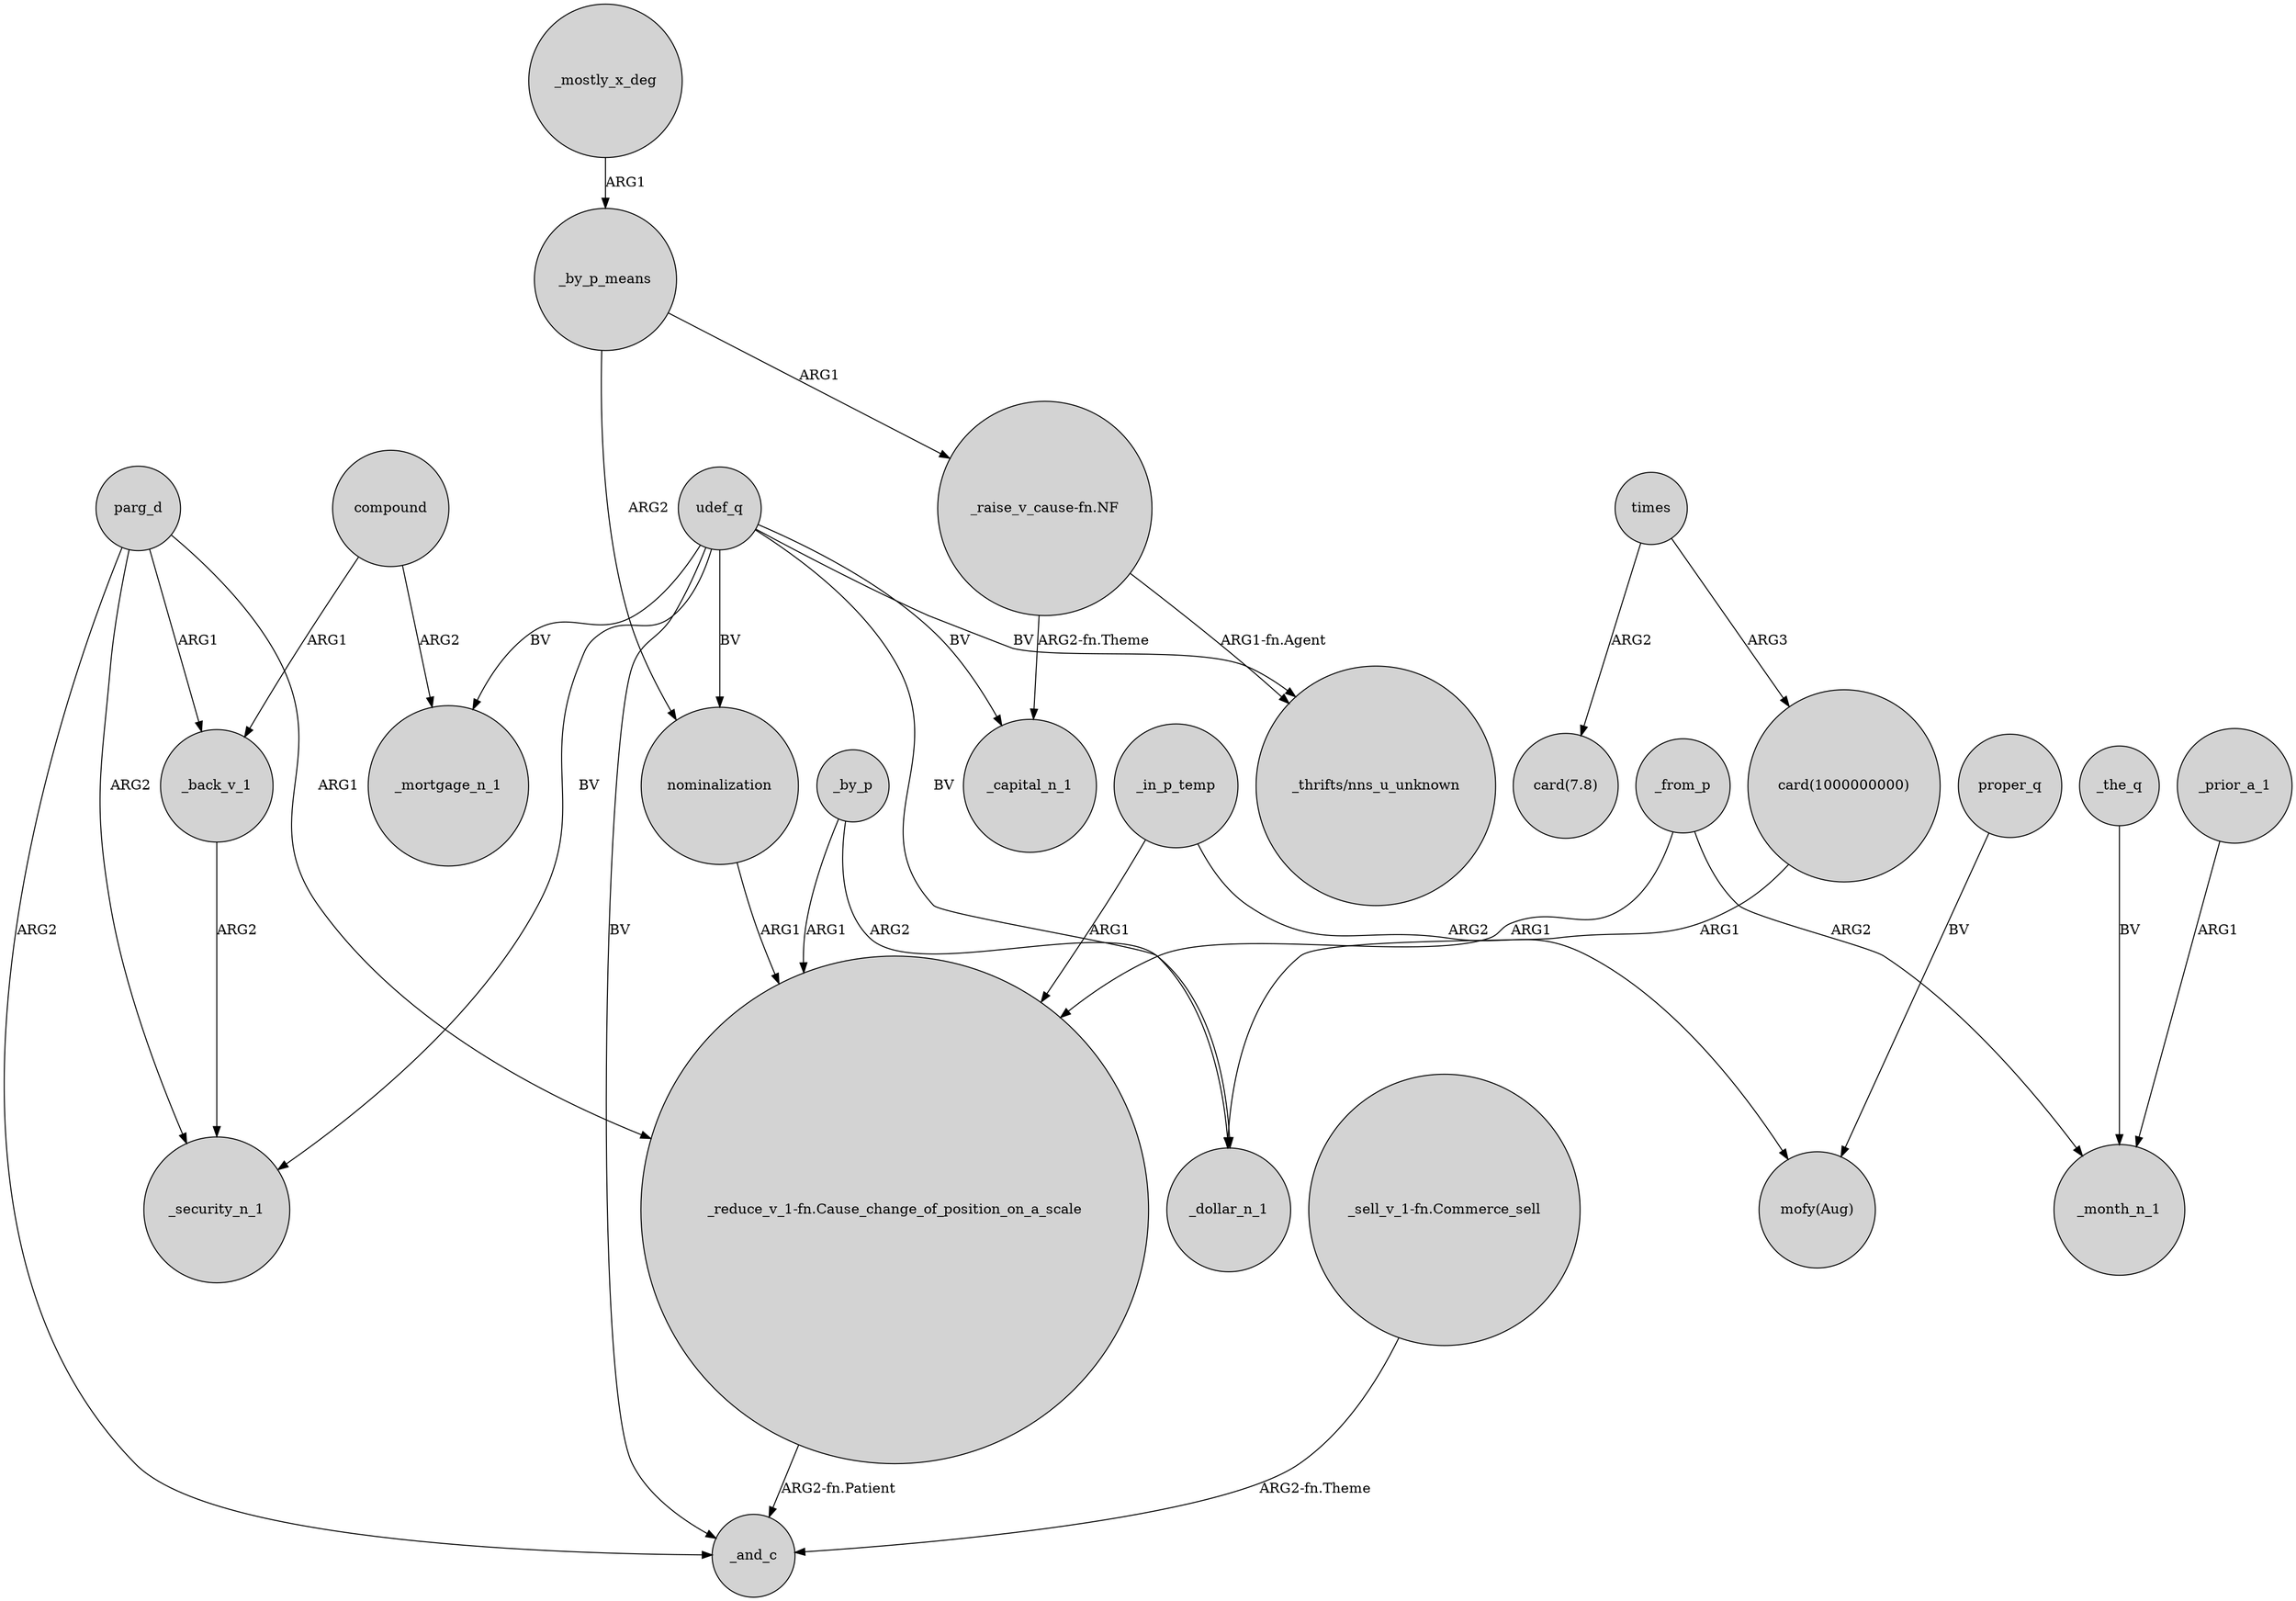digraph {
	node [shape=circle style=filled]
	_by_p -> "_reduce_v_1-fn.Cause_change_of_position_on_a_scale" [label=ARG1]
	_by_p_means -> nominalization [label=ARG2]
	udef_q -> _mortgage_n_1 [label=BV]
	udef_q -> "_thrifts/nns_u_unknown" [label=BV]
	"_raise_v_cause-fn.NF" -> _capital_n_1 [label="ARG2-fn.Theme"]
	compound -> _back_v_1 [label=ARG1]
	compound -> _mortgage_n_1 [label=ARG2]
	times -> "card(7.8)" [label=ARG2]
	_mostly_x_deg -> _by_p_means [label=ARG1]
	parg_d -> _security_n_1 [label=ARG2]
	nominalization -> "_reduce_v_1-fn.Cause_change_of_position_on_a_scale" [label=ARG1]
	parg_d -> _and_c [label=ARG2]
	_in_p_temp -> "_reduce_v_1-fn.Cause_change_of_position_on_a_scale" [label=ARG1]
	times -> "card(1000000000)" [label=ARG3]
	_the_q -> _month_n_1 [label=BV]
	_by_p_means -> "_raise_v_cause-fn.NF" [label=ARG1]
	_by_p -> _dollar_n_1 [label=ARG2]
	_in_p_temp -> "mofy(Aug)" [label=ARG2]
	_prior_a_1 -> _month_n_1 [label=ARG1]
	_from_p -> "_reduce_v_1-fn.Cause_change_of_position_on_a_scale" [label=ARG1]
	"_sell_v_1-fn.Commerce_sell" -> _and_c [label="ARG2-fn.Theme"]
	"_reduce_v_1-fn.Cause_change_of_position_on_a_scale" -> _and_c [label="ARG2-fn.Patient"]
	"_raise_v_cause-fn.NF" -> "_thrifts/nns_u_unknown" [label="ARG1-fn.Agent"]
	proper_q -> "mofy(Aug)" [label=BV]
	udef_q -> nominalization [label=BV]
	_from_p -> _month_n_1 [label=ARG2]
	parg_d -> _back_v_1 [label=ARG1]
	_back_v_1 -> _security_n_1 [label=ARG2]
	"card(1000000000)" -> _dollar_n_1 [label=ARG1]
	parg_d -> "_reduce_v_1-fn.Cause_change_of_position_on_a_scale" [label=ARG1]
	udef_q -> _and_c [label=BV]
	udef_q -> _dollar_n_1 [label=BV]
	udef_q -> _security_n_1 [label=BV]
	udef_q -> _capital_n_1 [label=BV]
}
